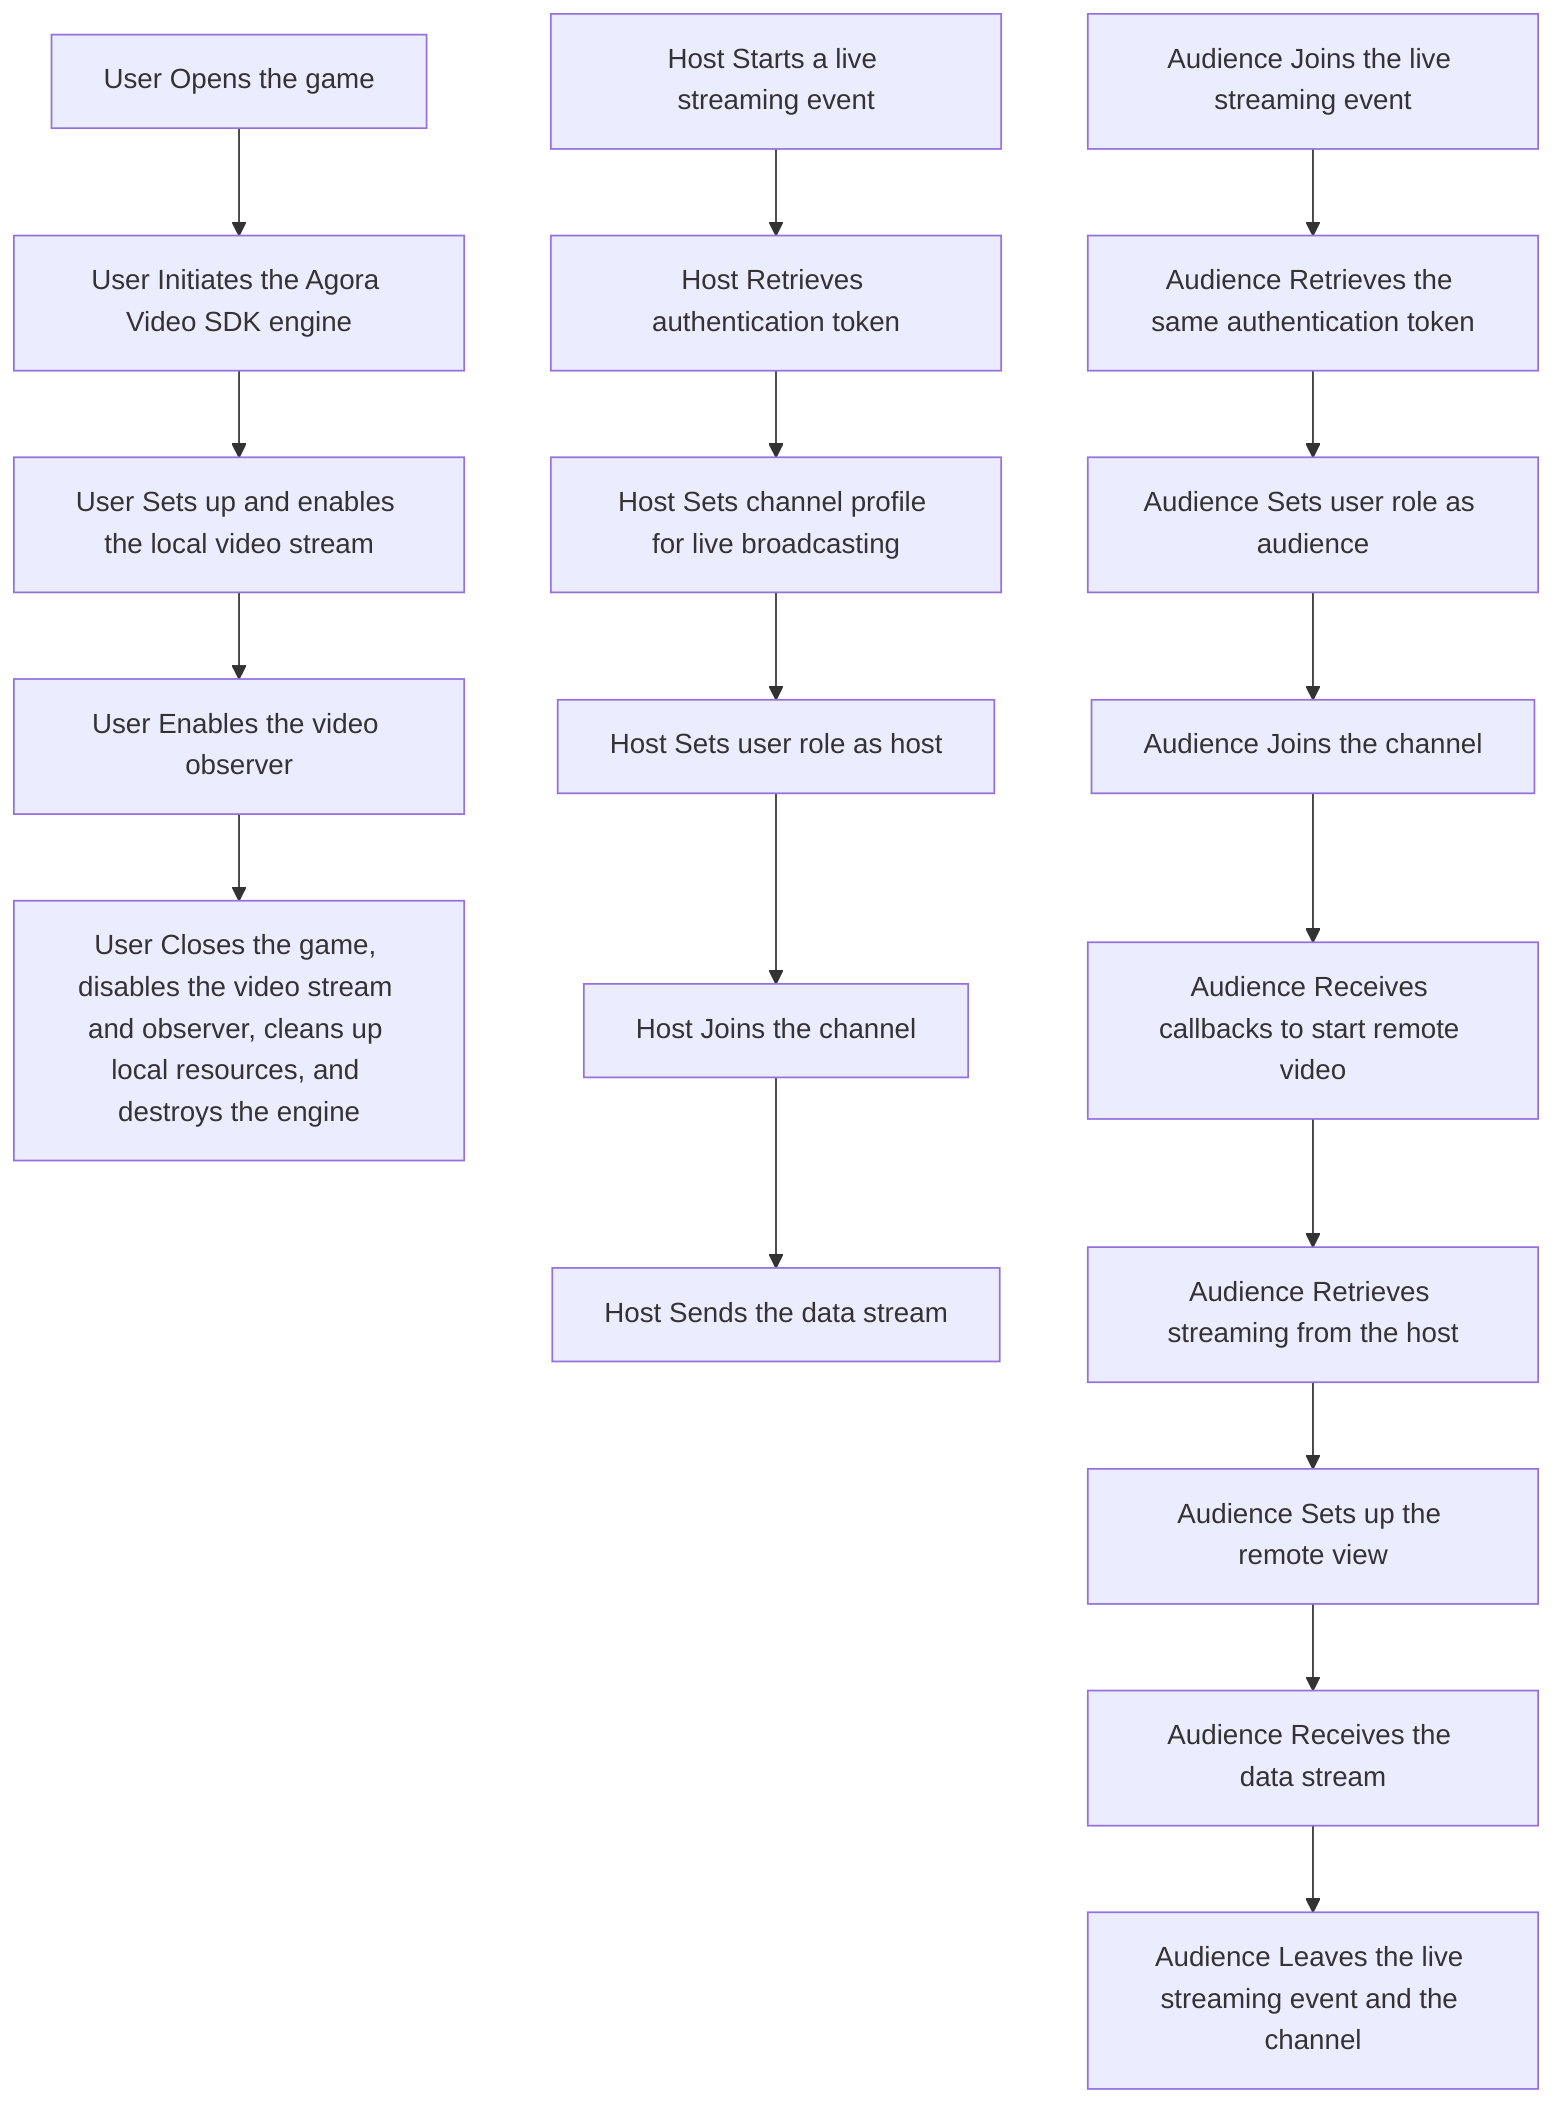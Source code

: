 flowchart TD
    U1[User Opens the game]
    U2[User Initiates the Agora Video SDK engine]
    U3[User Sets up and enables the local video stream]
    U4[User Enables the video observer]
    U5[User Closes the game, disables the video stream and observer, cleans up local resources, and destroys the engine]

    H1[Host Starts a live streaming event]
    H2[Host Retrieves authentication token]
    H3[Host Sets channel profile for live broadcasting]
    H4[Host Sets user role as host]
    H5[Host Joins the channel]
    H6[Host Sends the data stream]

    A1[Audience Joins the live streaming event]
    A2[Audience Retrieves the same authentication token]
    A3[Audience Sets user role as audience]
    A4[Audience Joins the channel]
    A5[Audience Receives callbacks to start remote video]
    A6[Audience Retrieves streaming from the host]
    A7[Audience Sets up the remote view]
    A8[Audience Receives the data stream]
    A9[Audience Leaves the live streaming event and the channel]

    U1 --> U2 --> U3 --> U4 --> U5
    H1 --> H2 --> H3 --> H4 --> H5 --> H6
    A1 --> A2 --> A3 --> A4 --> A5 --> A6 --> A7 --> A8 --> A9